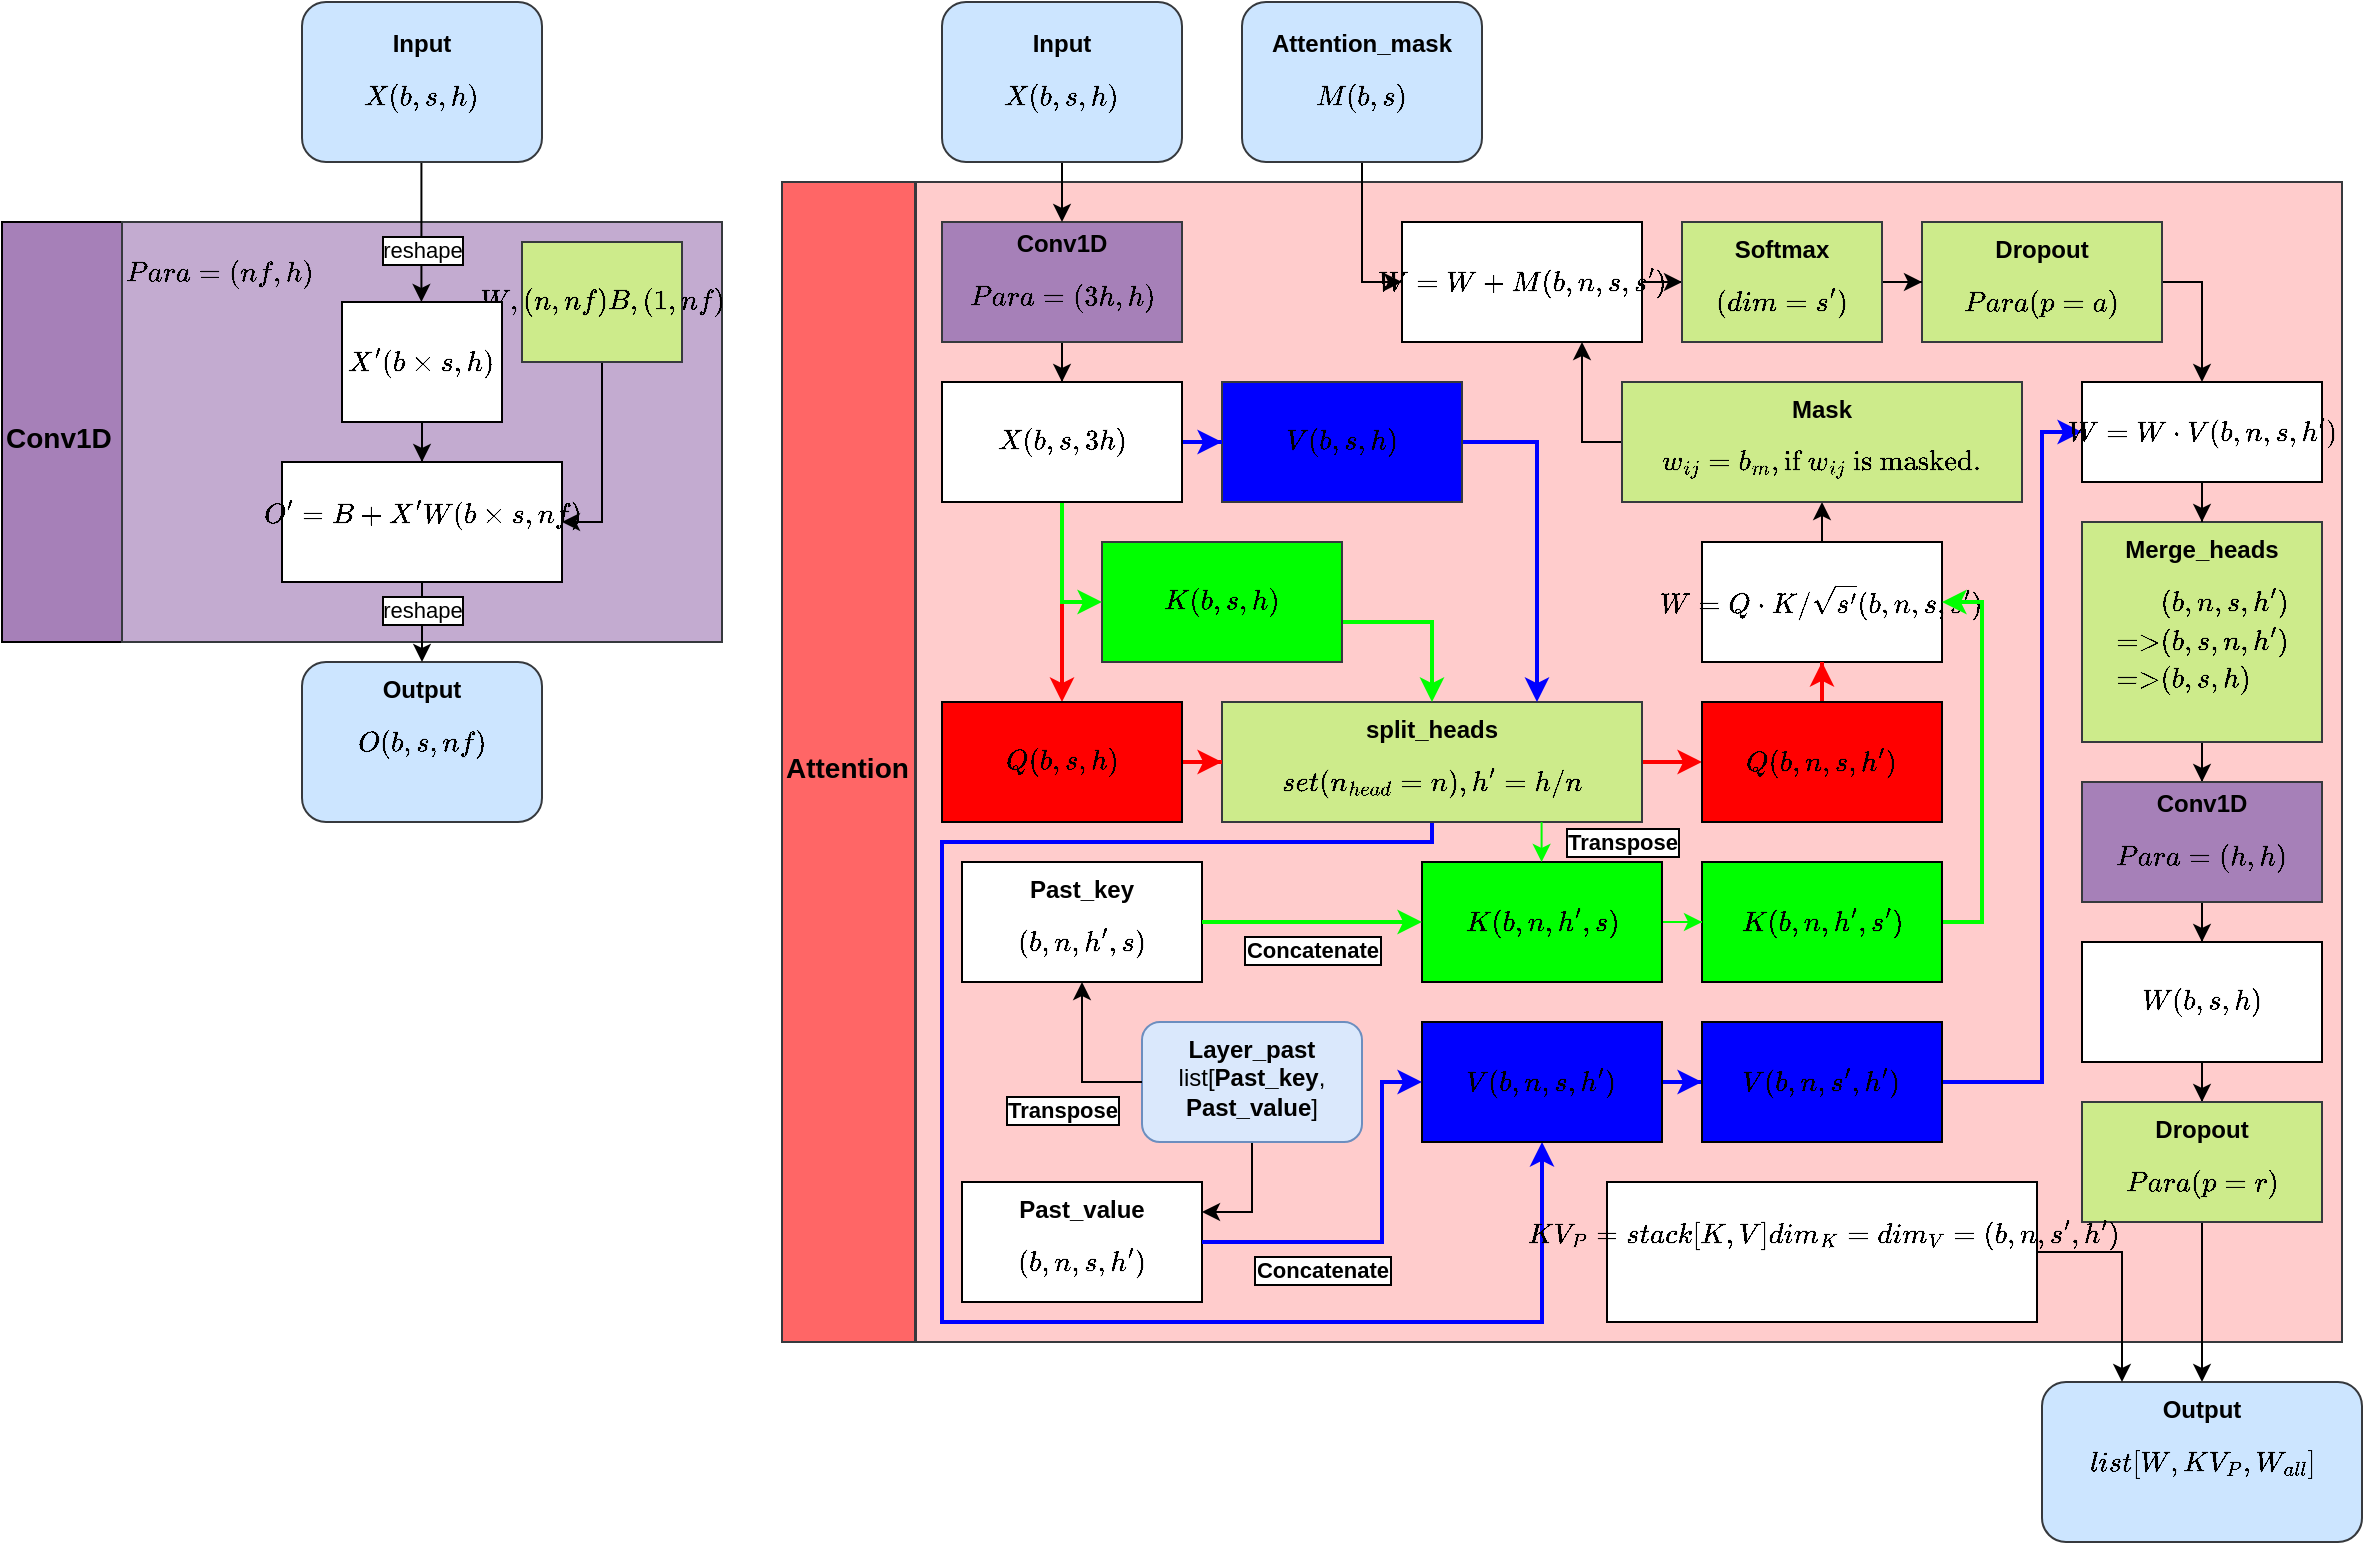 <mxfile version="13.6.9" type="github">
  <diagram id="C5RBs43oDa-KdzZeNtuy" name="Page-1">
    <mxGraphModel dx="3597" dy="1191" grid="1" gridSize="10" guides="1" tooltips="1" connect="1" arrows="1" fold="1" page="1" pageScale="1" pageWidth="827" pageHeight="1169" math="1" shadow="0">
      <root>
        <mxCell id="WIyWlLk6GJQsqaUBKTNV-0" />
        <mxCell id="WIyWlLk6GJQsqaUBKTNV-1" parent="WIyWlLk6GJQsqaUBKTNV-0" />
        <mxCell id="x2ymJ1Ol39CF1-NWirku-10" value="&lt;b&gt;&lt;font style=&quot;font-size: 14px&quot;&gt;Attention&lt;/font&gt;&lt;/b&gt;" style="rounded=0;whiteSpace=wrap;html=1;strokeColor=#36393d;fontSize=20;align=left;fillColor=#FF6666;horizontal=1;" vertex="1" parent="WIyWlLk6GJQsqaUBKTNV-1">
          <mxGeometry x="-480" y="90" width="66.5" height="580" as="geometry" />
        </mxCell>
        <mxCell id="x2ymJ1Ol39CF1-NWirku-8" value="&lt;font style=&quot;font-size: 14px&quot;&gt;&lt;b&gt;Conv1D&lt;/b&gt;&lt;/font&gt;" style="rounded=0;whiteSpace=wrap;html=1;fillColor=#A680B8;align=left;fontSize=20;verticalAlign=middle;" vertex="1" parent="WIyWlLk6GJQsqaUBKTNV-1">
          <mxGeometry x="-870" y="110" width="60" height="210" as="geometry" />
        </mxCell>
        <mxCell id="x2ymJ1Ol39CF1-NWirku-5" value="" style="rounded=0;whiteSpace=wrap;html=1;fillColor=#ffcccc;strokeColor=#36393d;" vertex="1" parent="WIyWlLk6GJQsqaUBKTNV-1">
          <mxGeometry x="-413" y="90" width="713" height="580" as="geometry" />
        </mxCell>
        <mxCell id="5BxzUbeMujvAWOUuop8R-0" value="&lt;font style=&quot;font-size: 12px&quot;&gt;$$Para=(nf, h)$$&lt;/font&gt;" style="rounded=0;whiteSpace=wrap;html=1;strokeColor=#36393d;align=left;verticalAlign=top;fillColor=#C3ABD0;" parent="WIyWlLk6GJQsqaUBKTNV-1" vertex="1">
          <mxGeometry x="-810" y="110" width="300" height="210" as="geometry" />
        </mxCell>
        <mxCell id="d6zdg5Zss90YRGik0xC2-115" style="edgeStyle=orthogonalEdgeStyle;rounded=0;orthogonalLoop=1;jettySize=auto;html=1;entryX=1;entryY=0.5;entryDx=0;entryDy=0;startArrow=none;startFill=0;strokeColor=#000000;" parent="WIyWlLk6GJQsqaUBKTNV-1" source="5BxzUbeMujvAWOUuop8R-1" target="5BxzUbeMujvAWOUuop8R-6" edge="1">
          <mxGeometry relative="1" as="geometry" />
        </mxCell>
        <mxCell id="5BxzUbeMujvAWOUuop8R-1" value="$$W,(n, nf)\\B,(1,nf)$$" style="rounded=0;whiteSpace=wrap;html=1;fillColor=#cdeb8b;strokeColor=#36393d;verticalAlign=middle;" parent="WIyWlLk6GJQsqaUBKTNV-1" vertex="1">
          <mxGeometry x="-610" y="120" width="80" height="60" as="geometry" />
        </mxCell>
        <mxCell id="5BxzUbeMujvAWOUuop8R-6" value="$$O&#39;=B+X&#39;W\\(b \times s,nf)$$" style="rounded=0;whiteSpace=wrap;html=1;verticalAlign=top;" parent="WIyWlLk6GJQsqaUBKTNV-1" vertex="1">
          <mxGeometry x="-730" y="230" width="140" height="60" as="geometry" />
        </mxCell>
        <mxCell id="5BxzUbeMujvAWOUuop8R-44" value="" style="endArrow=classic;html=1;exitX=0.5;exitY=1;exitDx=0;exitDy=0;entryX=0.5;entryY=0;entryDx=0;entryDy=0;edgeStyle=orthogonalEdgeStyle;verticalAlign=top;" parent="WIyWlLk6GJQsqaUBKTNV-1" edge="1">
          <mxGeometry relative="1" as="geometry">
            <mxPoint x="-660.29" y="70" as="sourcePoint" />
            <mxPoint x="-660.29" y="150" as="targetPoint" />
            <Array as="points">
              <mxPoint x="-660" y="70" />
            </Array>
          </mxGeometry>
        </mxCell>
        <mxCell id="5BxzUbeMujvAWOUuop8R-45" value="reshape" style="edgeLabel;resizable=0;html=1;align=center;verticalAlign=top;labelBorderColor=#000000;" parent="5BxzUbeMujvAWOUuop8R-44" connectable="0" vertex="1">
          <mxGeometry relative="1" as="geometry">
            <mxPoint x="0.29" as="offset" />
          </mxGeometry>
        </mxCell>
        <mxCell id="5BxzUbeMujvAWOUuop8R-49" value="&lt;b&gt;Output&lt;/b&gt;$$O\\(b,s,nf)$$" style="rounded=1;whiteSpace=wrap;html=1;shadow=0;glass=0;labelBackgroundColor=none;sketch=0;fillColor=#cce5ff;strokeColor=#36393d;verticalAlign=top;" parent="WIyWlLk6GJQsqaUBKTNV-1" vertex="1">
          <mxGeometry x="-720" y="330" width="120" height="80" as="geometry" />
        </mxCell>
        <mxCell id="5BxzUbeMujvAWOUuop8R-50" value="" style="endArrow=classic;html=1;exitX=0.5;exitY=1;exitDx=0;exitDy=0;entryX=0.5;entryY=0;entryDx=0;entryDy=0;verticalAlign=top;" parent="WIyWlLk6GJQsqaUBKTNV-1" source="5BxzUbeMujvAWOUuop8R-6" target="5BxzUbeMujvAWOUuop8R-49" edge="1">
          <mxGeometry relative="1" as="geometry">
            <mxPoint x="-780" y="220" as="sourcePoint" />
            <mxPoint x="-780" y="280" as="targetPoint" />
          </mxGeometry>
        </mxCell>
        <mxCell id="5BxzUbeMujvAWOUuop8R-51" value="reshape" style="edgeLabel;resizable=0;html=1;align=center;verticalAlign=top;labelBorderColor=#000000;" parent="5BxzUbeMujvAWOUuop8R-50" connectable="0" vertex="1">
          <mxGeometry relative="1" as="geometry">
            <mxPoint y="-20.29" as="offset" />
          </mxGeometry>
        </mxCell>
        <mxCell id="d6zdg5Zss90YRGik0xC2-114" value="" style="edgeStyle=orthogonalEdgeStyle;rounded=0;orthogonalLoop=1;jettySize=auto;html=1;startArrow=none;startFill=0;strokeColor=#000000;" parent="WIyWlLk6GJQsqaUBKTNV-1" source="5BxzUbeMujvAWOUuop8R-4" target="5BxzUbeMujvAWOUuop8R-6" edge="1">
          <mxGeometry relative="1" as="geometry" />
        </mxCell>
        <mxCell id="5BxzUbeMujvAWOUuop8R-4" value="$$X&#39;\\(b\times s,h)$$" style="rounded=0;whiteSpace=wrap;html=1;glass=0;shadow=0;sketch=0;verticalAlign=middle;" parent="WIyWlLk6GJQsqaUBKTNV-1" vertex="1">
          <mxGeometry x="-700" y="150" width="80" height="60" as="geometry" />
        </mxCell>
        <mxCell id="d6zdg5Zss90YRGik0xC2-104" value="" style="edgeStyle=orthogonalEdgeStyle;rounded=0;orthogonalLoop=1;jettySize=auto;html=1;startArrow=none;startFill=0;strokeColor=#000000;" parent="WIyWlLk6GJQsqaUBKTNV-1" source="7JXXCMrdwitXyQzOqRTU-0" target="d6zdg5Zss90YRGik0xC2-102" edge="1">
          <mxGeometry relative="1" as="geometry" />
        </mxCell>
        <mxCell id="7JXXCMrdwitXyQzOqRTU-0" value="&lt;div style=&quot;&quot;&gt;&lt;b&gt;Conv1D&lt;/b&gt;&lt;/div&gt;&lt;div style=&quot;&quot;&gt;$$Para=(3h,h)$$&lt;/div&gt;" style="rounded=0;whiteSpace=wrap;html=1;shadow=0;glass=0;labelBackgroundColor=none;sketch=0;align=center;verticalAlign=middle;strokeColor=#36393d;fillColor=#A680B8;" parent="WIyWlLk6GJQsqaUBKTNV-1" vertex="1">
          <mxGeometry x="-400" y="110" width="120" height="60" as="geometry" />
        </mxCell>
        <mxCell id="d6zdg5Zss90YRGik0xC2-108" value="" style="edgeStyle=orthogonalEdgeStyle;rounded=0;orthogonalLoop=1;jettySize=auto;html=1;startArrow=none;startFill=0;strokeColor=#000000;exitX=1;exitY=0.5;exitDx=0;exitDy=0;" parent="WIyWlLk6GJQsqaUBKTNV-1" source="7JXXCMrdwitXyQzOqRTU-2" target="7JXXCMrdwitXyQzOqRTU-67" edge="1">
          <mxGeometry relative="1" as="geometry" />
        </mxCell>
        <mxCell id="7JXXCMrdwitXyQzOqRTU-2" value="&lt;b&gt;Dropout&lt;/b&gt;&lt;br&gt;$$Para(p=a)$$" style="rounded=0;whiteSpace=wrap;html=1;shadow=0;glass=0;labelBackgroundColor=none;sketch=0;align=center;verticalAlign=top;strokeColor=#36393d;fillColor=#cdeb8b;" parent="WIyWlLk6GJQsqaUBKTNV-1" vertex="1">
          <mxGeometry x="90" y="110" width="120" height="60" as="geometry" />
        </mxCell>
        <mxCell id="d6zdg5Zss90YRGik0xC2-34" style="edgeStyle=orthogonalEdgeStyle;rounded=0;orthogonalLoop=1;jettySize=auto;html=1;entryX=0;entryY=0.5;entryDx=0;entryDy=0;strokeColor=#FF0000;strokeWidth=2;" parent="WIyWlLk6GJQsqaUBKTNV-1" source="7JXXCMrdwitXyQzOqRTU-4" target="7JXXCMrdwitXyQzOqRTU-52" edge="1">
          <mxGeometry relative="1" as="geometry" />
        </mxCell>
        <mxCell id="d6zdg5Zss90YRGik0xC2-56" style="edgeStyle=orthogonalEdgeStyle;rounded=0;orthogonalLoop=1;jettySize=auto;html=1;entryX=0.5;entryY=1;entryDx=0;entryDy=0;strokeColor=#0000FF;strokeWidth=2;" parent="WIyWlLk6GJQsqaUBKTNV-1" source="7JXXCMrdwitXyQzOqRTU-4" target="7JXXCMrdwitXyQzOqRTU-55" edge="1">
          <mxGeometry relative="1" as="geometry">
            <mxPoint x="-160" y="550" as="targetPoint" />
            <Array as="points">
              <mxPoint x="-155" y="420" />
              <mxPoint x="-400" y="420" />
              <mxPoint x="-400" y="660" />
              <mxPoint x="-100" y="660" />
            </Array>
          </mxGeometry>
        </mxCell>
        <mxCell id="7JXXCMrdwitXyQzOqRTU-4" value="&lt;b&gt;split_heads&lt;/b&gt;$$set(n_{head}=n),&lt;br&gt;h&#39; = h/n$$" style="rounded=0;whiteSpace=wrap;html=1;shadow=0;glass=0;labelBackgroundColor=none;sketch=0;align=center;verticalAlign=top;horizontal=1;strokeColor=#36393d;fillColor=#cdeb8b;" parent="WIyWlLk6GJQsqaUBKTNV-1" vertex="1">
          <mxGeometry x="-260" y="350" width="210" height="60" as="geometry" />
        </mxCell>
        <mxCell id="d6zdg5Zss90YRGik0xC2-94" value="" style="edgeStyle=orthogonalEdgeStyle;rounded=0;orthogonalLoop=1;jettySize=auto;html=1;strokeColor=#000000;" parent="WIyWlLk6GJQsqaUBKTNV-1" source="7JXXCMrdwitXyQzOqRTU-8" target="7JXXCMrdwitXyQzOqRTU-60" edge="1">
          <mxGeometry relative="1" as="geometry" />
        </mxCell>
        <mxCell id="7JXXCMrdwitXyQzOqRTU-8" value="&lt;b&gt;Merge_heads&lt;br&gt;&lt;/b&gt;$$\begin{split}&amp;amp;(b,n,s,h&#39;)\\=&amp;gt;&amp;amp;&lt;br&gt;(b,s,n,h&#39;)\\\textrm{=&amp;gt;}&amp;amp;&lt;br&gt;(b,s,h)\end{split}$$" style="rounded=0;whiteSpace=wrap;html=1;shadow=0;glass=0;labelBackgroundColor=none;sketch=0;align=center;verticalAlign=top;strokeColor=#36393d;fillColor=#cdeb8b;" parent="WIyWlLk6GJQsqaUBKTNV-1" vertex="1">
          <mxGeometry x="170" y="260" width="120" height="110" as="geometry" />
        </mxCell>
        <mxCell id="d6zdg5Zss90YRGik0xC2-38" value="" style="edgeStyle=orthogonalEdgeStyle;rounded=0;orthogonalLoop=1;jettySize=auto;html=1;" parent="WIyWlLk6GJQsqaUBKTNV-1" source="7JXXCMrdwitXyQzOqRTU-10" target="7JXXCMrdwitXyQzOqRTU-0" edge="1">
          <mxGeometry relative="1" as="geometry" />
        </mxCell>
        <mxCell id="7JXXCMrdwitXyQzOqRTU-10" value="&lt;b&gt;Input&lt;/b&gt; $$X\\(b, s, h)&lt;br&gt;$$" style="rounded=1;whiteSpace=wrap;html=1;labelBackgroundColor=none;strokeColor=#36393d;verticalAlign=middle;spacing=2;fillColor=#cce5ff;" parent="WIyWlLk6GJQsqaUBKTNV-1" vertex="1">
          <mxGeometry x="-400" width="120" height="80" as="geometry" />
        </mxCell>
        <mxCell id="d6zdg5Zss90YRGik0xC2-42" style="edgeStyle=orthogonalEdgeStyle;rounded=0;orthogonalLoop=1;jettySize=auto;html=1;entryX=0.5;entryY=0;entryDx=0;entryDy=0;strokeColor=#FF0000;strokeWidth=2;" parent="WIyWlLk6GJQsqaUBKTNV-1" target="7JXXCMrdwitXyQzOqRTU-14" edge="1">
          <mxGeometry relative="1" as="geometry">
            <mxPoint x="-340" y="250" as="sourcePoint" />
            <Array as="points">
              <mxPoint x="-340" y="320" />
              <mxPoint x="-340" y="320" />
            </Array>
          </mxGeometry>
        </mxCell>
        <mxCell id="d6zdg5Zss90YRGik0xC2-43" value="" style="edgeStyle=orthogonalEdgeStyle;rounded=0;orthogonalLoop=1;jettySize=auto;html=1;strokeColor=#FF0000;strokeWidth=2;" parent="WIyWlLk6GJQsqaUBKTNV-1" source="7JXXCMrdwitXyQzOqRTU-14" target="7JXXCMrdwitXyQzOqRTU-4" edge="1">
          <mxGeometry relative="1" as="geometry" />
        </mxCell>
        <mxCell id="7JXXCMrdwitXyQzOqRTU-14" value="$$Q\\(b,s,h)$$" style="rounded=0;whiteSpace=wrap;html=1;glass=0;shadow=0;sketch=0;verticalAlign=middle;fillColor=#FF0000;" parent="WIyWlLk6GJQsqaUBKTNV-1" vertex="1">
          <mxGeometry x="-400" y="350" width="120" height="60" as="geometry" />
        </mxCell>
        <mxCell id="d6zdg5Zss90YRGik0xC2-64" style="edgeStyle=orthogonalEdgeStyle;rounded=0;orthogonalLoop=1;jettySize=auto;html=1;entryX=1;entryY=0.25;entryDx=0;entryDy=0;strokeColor=#000000;" parent="WIyWlLk6GJQsqaUBKTNV-1" source="7JXXCMrdwitXyQzOqRTU-26" target="7JXXCMrdwitXyQzOqRTU-57" edge="1">
          <mxGeometry relative="1" as="geometry" />
        </mxCell>
        <mxCell id="7JXXCMrdwitXyQzOqRTU-26" value="&lt;b&gt;Layer_past&lt;/b&gt;&lt;br&gt;list[&lt;b&gt;Past_key&lt;/b&gt;,&lt;br&gt;&lt;b&gt;Past_value&lt;/b&gt;]" style="rounded=1;whiteSpace=wrap;html=1;shadow=0;glass=0;labelBackgroundColor=none;sketch=0;align=center;fillColor=#dae8fc;strokeColor=#6c8ebf;verticalAlign=top;" parent="WIyWlLk6GJQsqaUBKTNV-1" vertex="1">
          <mxGeometry x="-300" y="510" width="110" height="60" as="geometry" />
        </mxCell>
        <mxCell id="7JXXCMrdwitXyQzOqRTU-28" value="&lt;b&gt;Past_key&lt;/b&gt;&lt;br&gt;$$(b,n,h&#39;,s)$$&lt;br&gt;&lt;b&gt;&lt;br&gt;&lt;/b&gt;" style="rounded=0;whiteSpace=wrap;html=1;glass=0;shadow=0;sketch=0;verticalAlign=top;" parent="WIyWlLk6GJQsqaUBKTNV-1" vertex="1">
          <mxGeometry x="-390" y="430" width="120" height="60" as="geometry" />
        </mxCell>
        <mxCell id="d6zdg5Zss90YRGik0xC2-107" value="" style="edgeStyle=orthogonalEdgeStyle;rounded=0;orthogonalLoop=1;jettySize=auto;html=1;startArrow=none;startFill=0;" parent="WIyWlLk6GJQsqaUBKTNV-1" source="7JXXCMrdwitXyQzOqRTU-46" target="7JXXCMrdwitXyQzOqRTU-61" edge="1">
          <mxGeometry relative="1" as="geometry">
            <Array as="points">
              <mxPoint x="40" y="260" />
              <mxPoint x="40" y="260" />
            </Array>
          </mxGeometry>
        </mxCell>
        <mxCell id="7JXXCMrdwitXyQzOqRTU-46" value="$$W=Q\cdot K/\sqrt{s&#39;}\\(b,n,s,s&#39;)$$" style="rounded=0;whiteSpace=wrap;html=1;shadow=0;glass=0;labelBackgroundColor=none;sketch=0;align=center;verticalAlign=middle;" parent="WIyWlLk6GJQsqaUBKTNV-1" vertex="1">
          <mxGeometry x="-20" y="270" width="120" height="60" as="geometry" />
        </mxCell>
        <mxCell id="7JXXCMrdwitXyQzOqRTU-49" style="edgeStyle=none;rounded=1;orthogonalLoop=1;jettySize=auto;html=1;exitX=0.5;exitY=1;exitDx=0;exitDy=0;verticalAlign=top;" parent="WIyWlLk6GJQsqaUBKTNV-1" source="7JXXCMrdwitXyQzOqRTU-0" target="7JXXCMrdwitXyQzOqRTU-0" edge="1">
          <mxGeometry relative="1" as="geometry" />
        </mxCell>
        <mxCell id="d6zdg5Zss90YRGik0xC2-46" style="edgeStyle=orthogonalEdgeStyle;rounded=0;orthogonalLoop=1;jettySize=auto;html=1;entryX=0.5;entryY=0;entryDx=0;entryDy=0;strokeColor=#00FF00;strokeWidth=2;" parent="WIyWlLk6GJQsqaUBKTNV-1" source="7JXXCMrdwitXyQzOqRTU-50" target="7JXXCMrdwitXyQzOqRTU-4" edge="1">
          <mxGeometry relative="1" as="geometry">
            <mxPoint x="-130" y="310" as="targetPoint" />
            <Array as="points">
              <mxPoint x="-155" y="310" />
            </Array>
          </mxGeometry>
        </mxCell>
        <mxCell id="7JXXCMrdwitXyQzOqRTU-50" value="$$K\\(b,s,h)$$" style="rounded=0;whiteSpace=wrap;html=1;glass=0;shadow=0;sketch=0;verticalAlign=middle;strokeColor=#36393d;fillColor=#00FF00;" parent="WIyWlLk6GJQsqaUBKTNV-1" vertex="1">
          <mxGeometry x="-320" y="270" width="120" height="60" as="geometry" />
        </mxCell>
        <mxCell id="d6zdg5Zss90YRGik0xC2-45" style="edgeStyle=orthogonalEdgeStyle;rounded=0;orthogonalLoop=1;jettySize=auto;html=1;startArrow=none;startFill=0;entryX=0.75;entryY=0;entryDx=0;entryDy=0;strokeColor=#0000FF;strokeWidth=2;" parent="WIyWlLk6GJQsqaUBKTNV-1" source="7JXXCMrdwitXyQzOqRTU-51" target="7JXXCMrdwitXyQzOqRTU-4" edge="1">
          <mxGeometry relative="1" as="geometry">
            <mxPoint x="-110" y="300" as="targetPoint" />
            <Array as="points">
              <mxPoint x="-102" y="220" />
            </Array>
          </mxGeometry>
        </mxCell>
        <mxCell id="7JXXCMrdwitXyQzOqRTU-51" value="$$V\\(b, s, h)$$" style="rounded=0;whiteSpace=wrap;html=1;glass=0;shadow=0;sketch=0;verticalAlign=middle;strokeColor=#36393d;fillColor=#0000FF;" parent="WIyWlLk6GJQsqaUBKTNV-1" vertex="1">
          <mxGeometry x="-260" y="190" width="120" height="60" as="geometry" />
        </mxCell>
        <mxCell id="d6zdg5Zss90YRGik0xC2-81" value="" style="edgeStyle=orthogonalEdgeStyle;rounded=0;orthogonalLoop=1;jettySize=auto;html=1;strokeColor=#FF0000;strokeWidth=2;" parent="WIyWlLk6GJQsqaUBKTNV-1" source="7JXXCMrdwitXyQzOqRTU-52" target="7JXXCMrdwitXyQzOqRTU-46" edge="1">
          <mxGeometry relative="1" as="geometry" />
        </mxCell>
        <mxCell id="7JXXCMrdwitXyQzOqRTU-52" value="$$Q\\(b,n, s,h&#39;)$$" style="rounded=0;whiteSpace=wrap;html=1;glass=0;shadow=0;sketch=0;verticalAlign=middle;fillColor=#FF0000;" parent="WIyWlLk6GJQsqaUBKTNV-1" vertex="1">
          <mxGeometry x="-20" y="350" width="120" height="60" as="geometry" />
        </mxCell>
        <mxCell id="d6zdg5Zss90YRGik0xC2-89" value="" style="edgeStyle=orthogonalEdgeStyle;rounded=0;orthogonalLoop=1;jettySize=auto;html=1;strokeColor=#0000FF;strokeWidth=2;" parent="WIyWlLk6GJQsqaUBKTNV-1" source="7JXXCMrdwitXyQzOqRTU-55" target="7JXXCMrdwitXyQzOqRTU-59" edge="1">
          <mxGeometry relative="1" as="geometry" />
        </mxCell>
        <mxCell id="7JXXCMrdwitXyQzOqRTU-55" value="$$V\\(b,n,s,h&#39;)$$" style="rounded=0;whiteSpace=wrap;html=1;glass=0;shadow=0;sketch=0;verticalAlign=middle;fillColor=#0000FF;" parent="WIyWlLk6GJQsqaUBKTNV-1" vertex="1">
          <mxGeometry x="-160" y="510" width="120" height="60" as="geometry" />
        </mxCell>
        <mxCell id="7JXXCMrdwitXyQzOqRTU-57" value="&lt;b&gt;Past_value&lt;/b&gt;&lt;br&gt;$$(b,n,s,h&#39;)$$&lt;br&gt;&lt;b&gt;&lt;br&gt;&lt;/b&gt;" style="rounded=0;whiteSpace=wrap;html=1;glass=0;shadow=0;sketch=0;verticalAlign=top;" parent="WIyWlLk6GJQsqaUBKTNV-1" vertex="1">
          <mxGeometry x="-390" y="590" width="120" height="60" as="geometry" />
        </mxCell>
        <mxCell id="d6zdg5Zss90YRGik0xC2-88" style="edgeStyle=orthogonalEdgeStyle;rounded=0;orthogonalLoop=1;jettySize=auto;html=1;exitX=1;exitY=0.5;exitDx=0;exitDy=0;entryX=1;entryY=0.5;entryDx=0;entryDy=0;strokeColor=#00FF00;strokeWidth=2;" parent="WIyWlLk6GJQsqaUBKTNV-1" source="7JXXCMrdwitXyQzOqRTU-58" target="7JXXCMrdwitXyQzOqRTU-46" edge="1">
          <mxGeometry relative="1" as="geometry">
            <Array as="points">
              <mxPoint x="120" y="460" />
              <mxPoint x="120" y="300" />
            </Array>
          </mxGeometry>
        </mxCell>
        <mxCell id="7JXXCMrdwitXyQzOqRTU-58" value="$$K\\(b,n, h&#39;,s&#39;)$$" style="rounded=0;whiteSpace=wrap;html=1;glass=0;shadow=0;sketch=0;verticalAlign=middle;fillColor=#00FF00;" parent="WIyWlLk6GJQsqaUBKTNV-1" vertex="1">
          <mxGeometry x="-20" y="430" width="120" height="60" as="geometry" />
        </mxCell>
        <mxCell id="d6zdg5Zss90YRGik0xC2-90" style="edgeStyle=orthogonalEdgeStyle;rounded=0;orthogonalLoop=1;jettySize=auto;html=1;exitX=1;exitY=0.5;exitDx=0;exitDy=0;entryX=0;entryY=0.5;entryDx=0;entryDy=0;strokeColor=#0000FF;strokeWidth=2;" parent="WIyWlLk6GJQsqaUBKTNV-1" source="7JXXCMrdwitXyQzOqRTU-59" target="7JXXCMrdwitXyQzOqRTU-67" edge="1">
          <mxGeometry relative="1" as="geometry">
            <Array as="points">
              <mxPoint x="150" y="540" />
              <mxPoint x="150" y="215" />
            </Array>
          </mxGeometry>
        </mxCell>
        <mxCell id="7JXXCMrdwitXyQzOqRTU-59" value="$$V\\&lt;br&gt;(b,n,s&#39;,h&#39;)$$" style="rounded=0;whiteSpace=wrap;html=1;glass=0;shadow=0;sketch=0;verticalAlign=middle;fillColor=#0000FF;" parent="WIyWlLk6GJQsqaUBKTNV-1" vertex="1">
          <mxGeometry x="-20" y="510" width="120" height="60" as="geometry" />
        </mxCell>
        <mxCell id="d6zdg5Zss90YRGik0xC2-95" value="" style="edgeStyle=orthogonalEdgeStyle;rounded=0;orthogonalLoop=1;jettySize=auto;html=1;strokeColor=#000000;" parent="WIyWlLk6GJQsqaUBKTNV-1" source="7JXXCMrdwitXyQzOqRTU-60" target="7JXXCMrdwitXyQzOqRTU-72" edge="1">
          <mxGeometry relative="1" as="geometry" />
        </mxCell>
        <mxCell id="7JXXCMrdwitXyQzOqRTU-60" value="&lt;b&gt;Conv1D&lt;/b&gt;$$Para=(h,h)$$" style="rounded=0;whiteSpace=wrap;html=1;shadow=0;glass=0;labelBackgroundColor=none;sketch=0;align=center;verticalAlign=middle;strokeColor=#36393d;fillColor=#A680B8;" parent="WIyWlLk6GJQsqaUBKTNV-1" vertex="1">
          <mxGeometry x="170" y="390" width="120" height="60" as="geometry" />
        </mxCell>
        <mxCell id="d6zdg5Zss90YRGik0xC2-77" style="edgeStyle=orthogonalEdgeStyle;rounded=0;orthogonalLoop=1;jettySize=auto;html=1;exitX=0;exitY=0.5;exitDx=0;exitDy=0;entryX=0.75;entryY=1;entryDx=0;entryDy=0;strokeColor=#000000;" parent="WIyWlLk6GJQsqaUBKTNV-1" source="7JXXCMrdwitXyQzOqRTU-61" target="7JXXCMrdwitXyQzOqRTU-63" edge="1">
          <mxGeometry relative="1" as="geometry">
            <Array as="points">
              <mxPoint x="-80" y="220" />
            </Array>
          </mxGeometry>
        </mxCell>
        <mxCell id="7JXXCMrdwitXyQzOqRTU-61" value="&lt;b&gt;Mask&lt;/b&gt;$$w_{ij}=b_m, \textrm{if}\&amp;nbsp; w_{ij}\textrm{&lt;br&gt;is masked.}$$" style="rounded=0;whiteSpace=wrap;html=1;shadow=0;glass=0;labelBackgroundColor=none;sketch=0;align=center;verticalAlign=top;strokeColor=#36393d;fillColor=#cdeb8b;" parent="WIyWlLk6GJQsqaUBKTNV-1" vertex="1">
          <mxGeometry x="-60" y="190" width="200" height="60" as="geometry" />
        </mxCell>
        <mxCell id="7JXXCMrdwitXyQzOqRTU-62" style="edgeStyle=none;rounded=1;orthogonalLoop=1;jettySize=auto;html=1;exitX=0.75;exitY=0;exitDx=0;exitDy=0;" parent="WIyWlLk6GJQsqaUBKTNV-1" source="7JXXCMrdwitXyQzOqRTU-58" target="7JXXCMrdwitXyQzOqRTU-58" edge="1">
          <mxGeometry relative="1" as="geometry" />
        </mxCell>
        <mxCell id="d6zdg5Zss90YRGik0xC2-83" style="edgeStyle=orthogonalEdgeStyle;rounded=0;orthogonalLoop=1;jettySize=auto;html=1;entryX=0;entryY=0.5;entryDx=0;entryDy=0;strokeColor=#000000;" parent="WIyWlLk6GJQsqaUBKTNV-1" source="7JXXCMrdwitXyQzOqRTU-63" target="7JXXCMrdwitXyQzOqRTU-66" edge="1">
          <mxGeometry relative="1" as="geometry" />
        </mxCell>
        <mxCell id="7JXXCMrdwitXyQzOqRTU-63" value="$$W=W+M&lt;br&gt;\\(b,n,s,s&#39;)$$" style="rounded=0;whiteSpace=wrap;html=1;shadow=0;glass=0;labelBackgroundColor=none;sketch=0;align=center;verticalAlign=middle;" parent="WIyWlLk6GJQsqaUBKTNV-1" vertex="1">
          <mxGeometry x="-170" y="110" width="120" height="60" as="geometry" />
        </mxCell>
        <mxCell id="d6zdg5Zss90YRGik0xC2-76" style="edgeStyle=orthogonalEdgeStyle;rounded=0;orthogonalLoop=1;jettySize=auto;html=1;entryX=0;entryY=0.5;entryDx=0;entryDy=0;strokeColor=#000000;" parent="WIyWlLk6GJQsqaUBKTNV-1" source="7JXXCMrdwitXyQzOqRTU-64" target="7JXXCMrdwitXyQzOqRTU-63" edge="1">
          <mxGeometry relative="1" as="geometry" />
        </mxCell>
        <mxCell id="7JXXCMrdwitXyQzOqRTU-64" value="&lt;b&gt;Attention_mask&lt;br&gt;&lt;/b&gt;$$M\\(b,s)$$" style="rounded=1;whiteSpace=wrap;html=1;shadow=0;glass=0;labelBackgroundColor=none;sketch=0;align=center;strokeColor=#36393d;verticalAlign=middle;fillColor=#cce5ff;" parent="WIyWlLk6GJQsqaUBKTNV-1" vertex="1">
          <mxGeometry x="-250" width="120" height="80" as="geometry" />
        </mxCell>
        <mxCell id="d6zdg5Zss90YRGik0xC2-91" value="" style="edgeStyle=orthogonalEdgeStyle;rounded=0;orthogonalLoop=1;jettySize=auto;html=1;strokeColor=#000000;" parent="WIyWlLk6GJQsqaUBKTNV-1" source="7JXXCMrdwitXyQzOqRTU-66" target="7JXXCMrdwitXyQzOqRTU-2" edge="1">
          <mxGeometry relative="1" as="geometry" />
        </mxCell>
        <mxCell id="7JXXCMrdwitXyQzOqRTU-66" value="&lt;b&gt;Softmax&lt;br&gt;&lt;/b&gt;$$(dim=s&#39;)$$" style="rounded=0;whiteSpace=wrap;html=1;shadow=0;glass=0;labelBackgroundColor=none;sketch=0;align=center;verticalAlign=top;strokeColor=#36393d;fillColor=#cdeb8b;" parent="WIyWlLk6GJQsqaUBKTNV-1" vertex="1">
          <mxGeometry x="-30" y="110" width="100" height="60" as="geometry" />
        </mxCell>
        <mxCell id="d6zdg5Zss90YRGik0xC2-111" value="" style="edgeStyle=orthogonalEdgeStyle;rounded=0;orthogonalLoop=1;jettySize=auto;html=1;startArrow=none;startFill=0;strokeColor=#000000;" parent="WIyWlLk6GJQsqaUBKTNV-1" source="7JXXCMrdwitXyQzOqRTU-67" target="7JXXCMrdwitXyQzOqRTU-8" edge="1">
          <mxGeometry relative="1" as="geometry" />
        </mxCell>
        <mxCell id="7JXXCMrdwitXyQzOqRTU-67" value="$$W=W\cdot V\\(b,n,s,h&#39;)$$" style="rounded=0;whiteSpace=wrap;html=1;shadow=0;glass=0;labelBackgroundColor=none;sketch=0;align=center;verticalAlign=middle;" parent="WIyWlLk6GJQsqaUBKTNV-1" vertex="1">
          <mxGeometry x="170" y="190" width="120" height="50" as="geometry" />
        </mxCell>
        <mxCell id="d6zdg5Zss90YRGik0xC2-96" value="" style="edgeStyle=orthogonalEdgeStyle;rounded=0;orthogonalLoop=1;jettySize=auto;html=1;strokeColor=#000000;" parent="WIyWlLk6GJQsqaUBKTNV-1" source="7JXXCMrdwitXyQzOqRTU-72" target="7JXXCMrdwitXyQzOqRTU-73" edge="1">
          <mxGeometry relative="1" as="geometry" />
        </mxCell>
        <mxCell id="7JXXCMrdwitXyQzOqRTU-72" value="$$W\\(b,s,h)$$" style="rounded=0;whiteSpace=wrap;html=1;shadow=0;glass=0;labelBackgroundColor=none;sketch=0;align=center;verticalAlign=middle;" parent="WIyWlLk6GJQsqaUBKTNV-1" vertex="1">
          <mxGeometry x="170" y="470" width="120" height="60" as="geometry" />
        </mxCell>
        <mxCell id="d6zdg5Zss90YRGik0xC2-97" value="" style="edgeStyle=orthogonalEdgeStyle;rounded=0;orthogonalLoop=1;jettySize=auto;html=1;strokeColor=#000000;" parent="WIyWlLk6GJQsqaUBKTNV-1" source="7JXXCMrdwitXyQzOqRTU-73" target="7JXXCMrdwitXyQzOqRTU-74" edge="1">
          <mxGeometry relative="1" as="geometry" />
        </mxCell>
        <mxCell id="7JXXCMrdwitXyQzOqRTU-73" value="&lt;b&gt;Dropout&lt;/b&gt;&lt;br&gt;$$Para(p=r)$$" style="rounded=0;whiteSpace=wrap;html=1;shadow=0;glass=0;labelBackgroundColor=none;sketch=0;align=center;verticalAlign=top;strokeColor=#36393d;fillColor=#cdeb8b;" parent="WIyWlLk6GJQsqaUBKTNV-1" vertex="1">
          <mxGeometry x="170" y="550" width="120" height="60" as="geometry" />
        </mxCell>
        <mxCell id="7JXXCMrdwitXyQzOqRTU-74" value="&lt;b&gt;Output&lt;/b&gt;&lt;br&gt;$$list[W,KV_P,W_{all}]$$" style="rounded=1;whiteSpace=wrap;html=1;shadow=0;glass=0;labelBackgroundColor=none;sketch=0;align=center;verticalAlign=top;strokeColor=#36393d;fillColor=#cce5ff;" parent="WIyWlLk6GJQsqaUBKTNV-1" vertex="1">
          <mxGeometry x="150" y="690" width="160" height="80" as="geometry" />
        </mxCell>
        <mxCell id="d6zdg5Zss90YRGik0xC2-98" style="edgeStyle=orthogonalEdgeStyle;rounded=0;orthogonalLoop=1;jettySize=auto;html=1;entryX=0.25;entryY=0;entryDx=0;entryDy=0;strokeColor=#000000;" parent="WIyWlLk6GJQsqaUBKTNV-1" source="7JXXCMrdwitXyQzOqRTU-76" target="7JXXCMrdwitXyQzOqRTU-74" edge="1">
          <mxGeometry relative="1" as="geometry">
            <Array as="points">
              <mxPoint x="190" y="625" />
            </Array>
          </mxGeometry>
        </mxCell>
        <mxCell id="7JXXCMrdwitXyQzOqRTU-76" value="$$KV_P=stack[K,V]\\&lt;br&gt;dim_K=dim_V=&lt;br&gt;(b,n,s&#39;,h&#39;)$$" style="rounded=0;whiteSpace=wrap;html=1;glass=0;shadow=0;sketch=0;verticalAlign=top;" parent="WIyWlLk6GJQsqaUBKTNV-1" vertex="1">
          <mxGeometry x="-67.5" y="590" width="215" height="70" as="geometry" />
        </mxCell>
        <mxCell id="d6zdg5Zss90YRGik0xC2-31" style="edgeStyle=orthogonalEdgeStyle;rounded=0;orthogonalLoop=1;jettySize=auto;html=1;entryX=0;entryY=0.5;entryDx=0;entryDy=0;strokeColor=#00FF00;" parent="WIyWlLk6GJQsqaUBKTNV-1" source="7JXXCMrdwitXyQzOqRTU-54" target="7JXXCMrdwitXyQzOqRTU-58" edge="1">
          <mxGeometry relative="1" as="geometry" />
        </mxCell>
        <mxCell id="7JXXCMrdwitXyQzOqRTU-54" value="$$K\\(b,n, h&#39;,s)$$" style="rounded=0;whiteSpace=wrap;html=1;glass=0;shadow=0;sketch=0;verticalAlign=middle;fillColor=#00FF00;" parent="WIyWlLk6GJQsqaUBKTNV-1" vertex="1">
          <mxGeometry x="-160" y="430" width="120" height="60" as="geometry" />
        </mxCell>
        <mxCell id="d6zdg5Zss90YRGik0xC2-26" value="" style="endArrow=classic;html=1;exitX=1;exitY=0.5;exitDx=0;exitDy=0;entryX=0;entryY=0.5;entryDx=0;entryDy=0;strokeWidth=2;strokeColor=#00FF00;" parent="WIyWlLk6GJQsqaUBKTNV-1" source="7JXXCMrdwitXyQzOqRTU-28" target="7JXXCMrdwitXyQzOqRTU-54" edge="1">
          <mxGeometry relative="1" as="geometry">
            <mxPoint x="-263" y="569.5" as="sourcePoint" />
            <mxPoint x="-183" y="570" as="targetPoint" />
          </mxGeometry>
        </mxCell>
        <mxCell id="d6zdg5Zss90YRGik0xC2-27" value="&lt;b&gt;Concatenate&lt;/b&gt;" style="edgeLabel;resizable=0;html=1;align=center;verticalAlign=top;labelBorderColor=#000000;" parent="d6zdg5Zss90YRGik0xC2-26" connectable="0" vertex="1">
          <mxGeometry relative="1" as="geometry" />
        </mxCell>
        <mxCell id="d6zdg5Zss90YRGik0xC2-29" value="" style="endArrow=classic;html=1;exitX=1;exitY=0.5;exitDx=0;exitDy=0;entryX=0;entryY=0.5;entryDx=0;entryDy=0;edgeStyle=orthogonalEdgeStyle;rounded=0;strokeColor=#0000FF;strokeWidth=2;" parent="WIyWlLk6GJQsqaUBKTNV-1" source="7JXXCMrdwitXyQzOqRTU-57" target="7JXXCMrdwitXyQzOqRTU-55" edge="1">
          <mxGeometry relative="1" as="geometry">
            <mxPoint x="-393" y="880" as="sourcePoint" />
            <mxPoint x="-253" y="880" as="targetPoint" />
            <Array as="points">
              <mxPoint x="-180" y="620" />
              <mxPoint x="-180" y="540" />
            </Array>
          </mxGeometry>
        </mxCell>
        <mxCell id="d6zdg5Zss90YRGik0xC2-30" value="&lt;b&gt;Concatenate&lt;/b&gt;" style="edgeLabel;resizable=0;html=1;align=center;verticalAlign=top;labelBorderColor=#000000;" parent="d6zdg5Zss90YRGik0xC2-29" connectable="0" vertex="1">
          <mxGeometry relative="1" as="geometry">
            <mxPoint x="-30.29" y="5.24" as="offset" />
          </mxGeometry>
        </mxCell>
        <mxCell id="d6zdg5Zss90YRGik0xC2-61" value="" style="endArrow=classic;html=1;exitX=0;exitY=0.5;exitDx=0;exitDy=0;edgeStyle=orthogonalEdgeStyle;rounded=0;entryX=0.5;entryY=1;entryDx=0;entryDy=0;" parent="WIyWlLk6GJQsqaUBKTNV-1" source="7JXXCMrdwitXyQzOqRTU-26" target="7JXXCMrdwitXyQzOqRTU-28" edge="1">
          <mxGeometry relative="1" as="geometry">
            <mxPoint x="-463" y="530" as="sourcePoint" />
            <mxPoint x="-380" y="500" as="targetPoint" />
            <Array as="points">
              <mxPoint x="-330" y="540" />
            </Array>
          </mxGeometry>
        </mxCell>
        <mxCell id="d6zdg5Zss90YRGik0xC2-62" value="&lt;b&gt;Transpose&lt;/b&gt;" style="edgeLabel;resizable=0;html=1;align=center;verticalAlign=top;labelBorderColor=#000000;labelPosition=center;verticalLabelPosition=top;" parent="d6zdg5Zss90YRGik0xC2-61" connectable="0" vertex="1">
          <mxGeometry relative="1" as="geometry">
            <mxPoint x="-10" y="10" as="offset" />
          </mxGeometry>
        </mxCell>
        <mxCell id="d6zdg5Zss90YRGik0xC2-99" value="" style="endArrow=classic;html=1;labelBorderColor=none;exitX=0.75;exitY=1;exitDx=0;exitDy=0;strokeColor=#00FF00;" parent="WIyWlLk6GJQsqaUBKTNV-1" edge="1">
          <mxGeometry relative="1" as="geometry">
            <mxPoint x="-100.2" y="410" as="sourcePoint" />
            <mxPoint x="-100.2" y="430" as="targetPoint" />
            <Array as="points" />
          </mxGeometry>
        </mxCell>
        <mxCell id="d6zdg5Zss90YRGik0xC2-100" value="&lt;b&gt;Transpose&lt;/b&gt;" style="edgeLabel;resizable=0;html=1;align=center;verticalAlign=middle;labelBorderColor=#000000;" parent="d6zdg5Zss90YRGik0xC2-99" connectable="0" vertex="1">
          <mxGeometry relative="1" as="geometry">
            <mxPoint x="40.2" y="-0.29" as="offset" />
          </mxGeometry>
        </mxCell>
        <mxCell id="d6zdg5Zss90YRGik0xC2-105" value="" style="edgeStyle=orthogonalEdgeStyle;rounded=0;orthogonalLoop=1;jettySize=auto;html=1;startArrow=none;startFill=0;strokeColor=#0000FF;strokeWidth=2;" parent="WIyWlLk6GJQsqaUBKTNV-1" source="d6zdg5Zss90YRGik0xC2-102" target="7JXXCMrdwitXyQzOqRTU-51" edge="1">
          <mxGeometry relative="1" as="geometry" />
        </mxCell>
        <mxCell id="d6zdg5Zss90YRGik0xC2-106" style="edgeStyle=orthogonalEdgeStyle;rounded=0;orthogonalLoop=1;jettySize=auto;html=1;entryX=0;entryY=0.5;entryDx=0;entryDy=0;startArrow=none;startFill=0;strokeColor=#00FF00;strokeWidth=2;" parent="WIyWlLk6GJQsqaUBKTNV-1" source="d6zdg5Zss90YRGik0xC2-102" target="7JXXCMrdwitXyQzOqRTU-50" edge="1">
          <mxGeometry relative="1" as="geometry">
            <Array as="points">
              <mxPoint x="-340" y="300" />
            </Array>
          </mxGeometry>
        </mxCell>
        <mxCell id="d6zdg5Zss90YRGik0xC2-102" value="$$X\\(b, s,3h)$$" style="rounded=0;whiteSpace=wrap;html=1;glass=0;shadow=0;sketch=0;verticalAlign=middle;" parent="WIyWlLk6GJQsqaUBKTNV-1" vertex="1">
          <mxGeometry x="-400" y="190" width="120" height="60" as="geometry" />
        </mxCell>
        <mxCell id="d6zdg5Zss90YRGik0xC2-112" value="&lt;b&gt;Input&lt;/b&gt; $$X\\(b, s, h)&lt;br&gt;$$" style="rounded=1;whiteSpace=wrap;html=1;labelBackgroundColor=none;fillColor=#cce5ff;verticalAlign=middle;spacing=2;strokeColor=#36393d;" parent="WIyWlLk6GJQsqaUBKTNV-1" vertex="1">
          <mxGeometry x="-720" width="120" height="80" as="geometry" />
        </mxCell>
      </root>
    </mxGraphModel>
  </diagram>
</mxfile>
